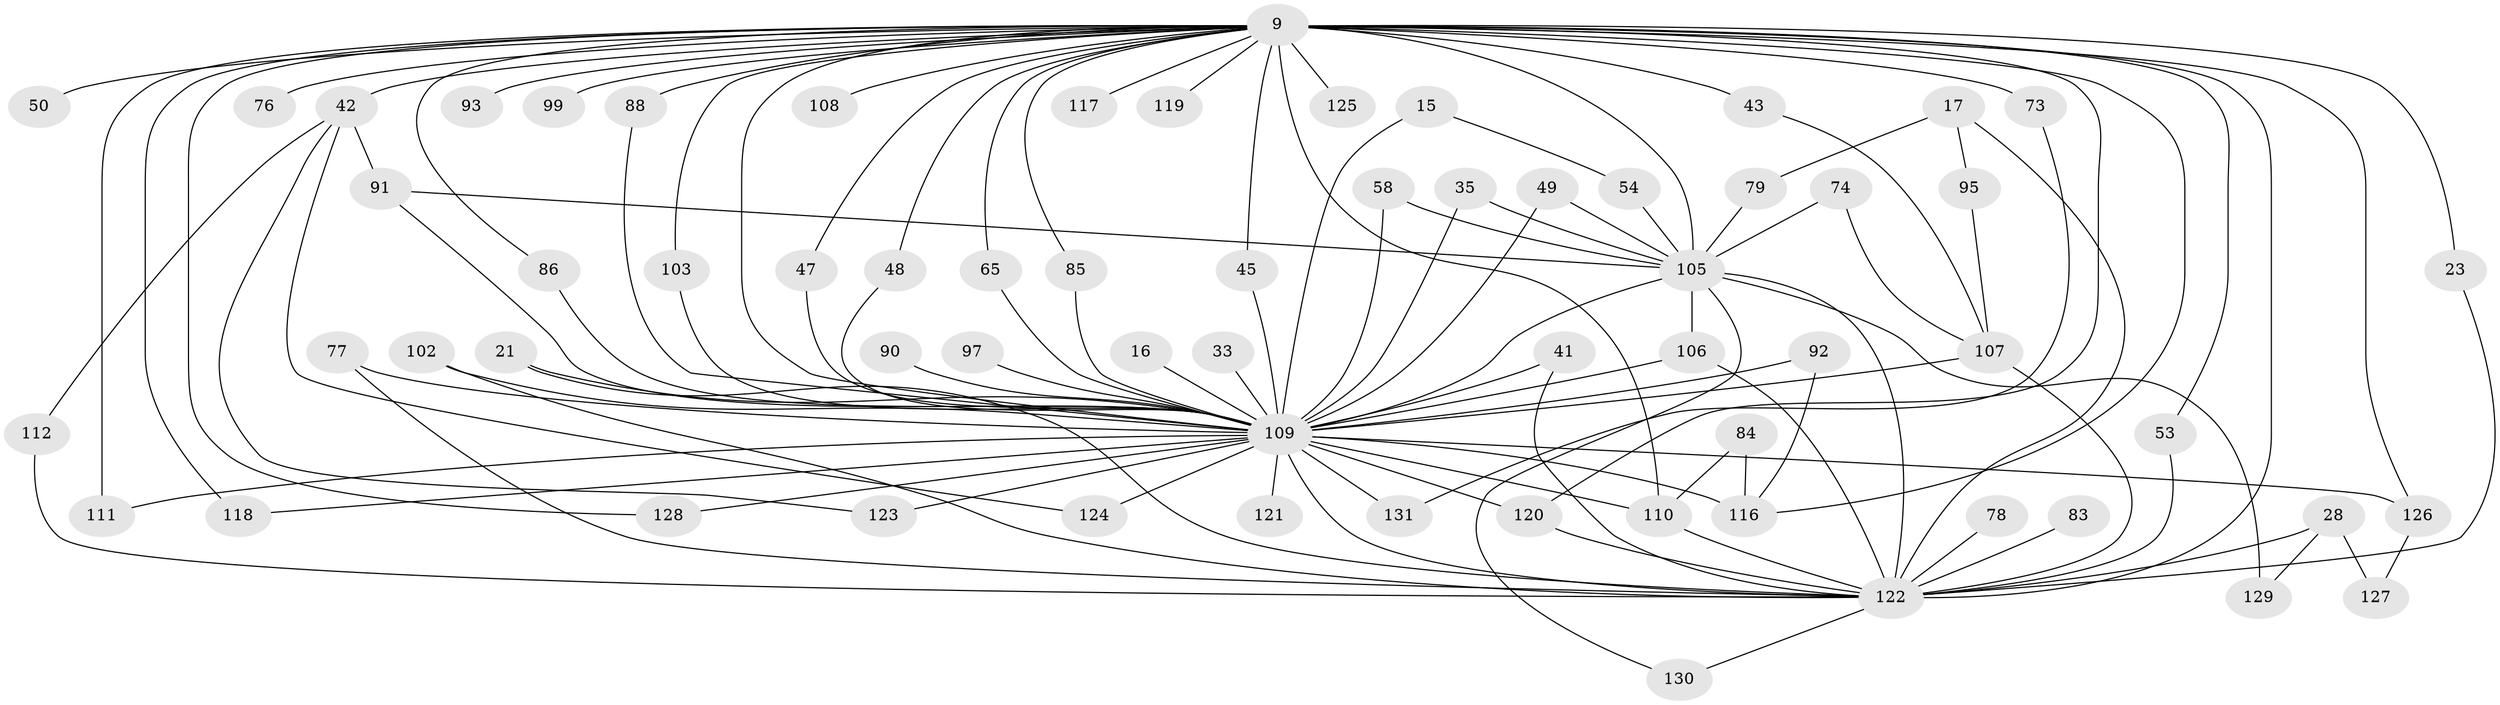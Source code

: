 // original degree distribution, {39: 0.007633587786259542, 27: 0.015267175572519083, 17: 0.007633587786259542, 35: 0.007633587786259542, 15: 0.007633587786259542, 25: 0.015267175572519083, 22: 0.007633587786259542, 24: 0.007633587786259542, 3: 0.20610687022900764, 2: 0.5725190839694656, 4: 0.07633587786259542, 5: 0.05343511450381679, 6: 0.015267175572519083}
// Generated by graph-tools (version 1.1) at 2025/46/03/09/25 04:46:40]
// undirected, 65 vertices, 112 edges
graph export_dot {
graph [start="1"]
  node [color=gray90,style=filled];
  9 [super="+8+6"];
  15;
  16;
  17;
  21;
  23;
  28 [super="+27"];
  33;
  35 [super="+26"];
  41;
  42 [super="+32"];
  43 [super="+13"];
  45;
  47;
  48;
  49;
  50;
  53;
  54;
  58;
  65;
  73;
  74;
  76 [super="+37"];
  77;
  78;
  79;
  83;
  84;
  85;
  86;
  88 [super="+25"];
  90;
  91 [super="+75"];
  92;
  93;
  95;
  97;
  99;
  102 [super="+59+87"];
  103;
  105 [super="+80+89+104"];
  106 [super="+22+18+94+71"];
  107 [super="+57"];
  108;
  109 [super="+62+39+100+82"];
  110 [super="+96+51"];
  111 [super="+40"];
  112;
  116 [super="+64+69"];
  117;
  118;
  119;
  120 [super="+113+114"];
  121 [super="+98"];
  122 [super="+115+10"];
  123;
  124 [super="+63"];
  125;
  126 [super="+60"];
  127;
  128;
  129;
  130;
  131;
  9 -- 43 [weight=3];
  9 -- 47;
  9 -- 50 [weight=2];
  9 -- 73 [weight=2];
  9 -- 93 [weight=2];
  9 -- 99 [weight=2];
  9 -- 128;
  9 -- 76 [weight=2];
  9 -- 108 [weight=2];
  9 -- 111 [weight=3];
  9 -- 48;
  9 -- 118;
  9 -- 119 [weight=2];
  9 -- 125 [weight=2];
  9 -- 88 [weight=3];
  9 -- 42 [weight=3];
  9 -- 23;
  9 -- 45;
  9 -- 53;
  9 -- 65;
  9 -- 85;
  9 -- 86;
  9 -- 103;
  9 -- 116 [weight=4];
  9 -- 117;
  9 -- 122 [weight=9];
  9 -- 126 [weight=2];
  9 -- 109 [weight=11];
  9 -- 105 [weight=17];
  9 -- 110 [weight=3];
  9 -- 120;
  15 -- 54;
  15 -- 109 [weight=2];
  16 -- 109;
  17 -- 79;
  17 -- 95;
  17 -- 122 [weight=2];
  21 -- 122;
  21 -- 109;
  23 -- 122;
  28 -- 129;
  28 -- 127;
  28 -- 122 [weight=3];
  33 -- 109 [weight=2];
  35 -- 105;
  35 -- 109 [weight=2];
  41 -- 122;
  41 -- 109;
  42 -- 112;
  42 -- 124;
  42 -- 123;
  42 -- 91;
  43 -- 107;
  45 -- 109;
  47 -- 109;
  48 -- 109;
  49 -- 105;
  49 -- 109;
  53 -- 122;
  54 -- 105;
  58 -- 105;
  58 -- 109;
  65 -- 109;
  73 -- 131;
  74 -- 107;
  74 -- 105;
  77 -- 122;
  77 -- 109;
  78 -- 122 [weight=2];
  79 -- 105;
  83 -- 122;
  84 -- 116;
  84 -- 110;
  85 -- 109;
  86 -- 109;
  88 -- 109;
  90 -- 109 [weight=2];
  91 -- 105;
  91 -- 109;
  92 -- 116;
  92 -- 109;
  95 -- 107;
  97 -- 109;
  102 -- 122;
  102 -- 109 [weight=3];
  103 -- 109;
  105 -- 129;
  105 -- 106;
  105 -- 130;
  105 -- 122 [weight=4];
  105 -- 109 [weight=13];
  106 -- 122 [weight=6];
  106 -- 109 [weight=2];
  107 -- 122 [weight=3];
  107 -- 109 [weight=2];
  109 -- 128;
  109 -- 131;
  109 -- 110;
  109 -- 111;
  109 -- 118;
  109 -- 120;
  109 -- 121 [weight=3];
  109 -- 122 [weight=6];
  109 -- 123;
  109 -- 124;
  109 -- 126 [weight=2];
  109 -- 116;
  110 -- 122;
  112 -- 122;
  120 -- 122 [weight=2];
  122 -- 130;
  126 -- 127;
}

